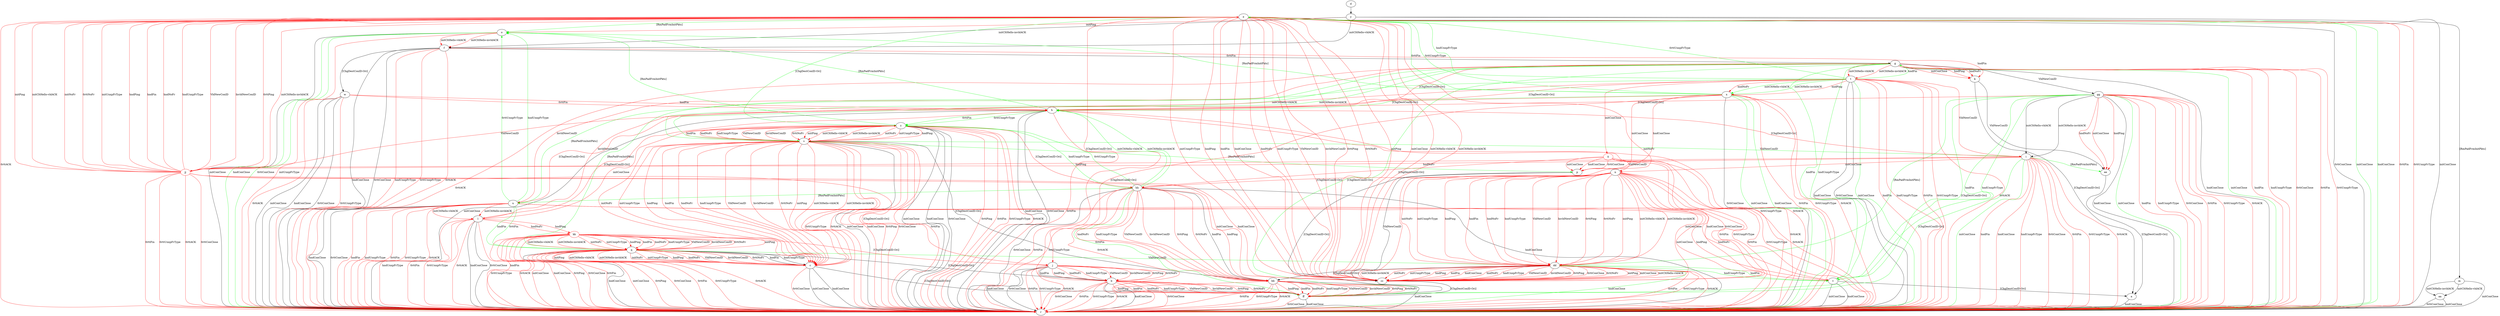 digraph "" {
	a -> r	[key=0,
		label="hndConClose "];
	b -> r	[key=0,
		label="hndConClose "];
	b -> r	[key=1,
		color=red,
		label="0rttConClose "];
	b -> r	[key=2,
		color=red,
		label="0rttFin "];
	b -> r	[key=3,
		color=red,
		label="0rttUnxpFrType "];
	b -> r	[key=4,
		color=red,
		label="0rttACK "];
	b -> ff	[key=0,
		color=red,
		label="hndPing "];
	b -> ff	[key=1,
		color=red,
		label="hndFin "];
	b -> ff	[key=2,
		color=red,
		label="hndNoFr "];
	b -> ff	[key=3,
		color=red,
		label="hndUnxpFrType "];
	b -> ff	[key=4,
		color=red,
		label="VldNewConID "];
	b -> ff	[key=5,
		color=red,
		label="InvldNewConID "];
	b -> ff	[key=6,
		color=red,
		label="0rttPing "];
	b -> ff	[key=7,
		color=red,
		label="0rttNoFr "];
	c -> r	[key=0,
		label="initConClose "];
	c -> r	[key=1,
		label="hndConClose "];
	c -> r	[key=2,
		color=red,
		label="0rttConClose "];
	c -> ff	[key=0,
		label="[ChgDestConID-Ori] "];
	d -> y	[key=0];
	e -> b	[key=0,
		color=red,
		label="[ChgDestConID-Ori] "];
	e -> o	[key=0,
		color=green,
		label="[RmPadFrmInitPkts] "];
	e -> r	[key=0,
		label="0rttConClose "];
	e -> r	[key=1,
		color=green,
		label="initConClose "];
	e -> r	[key=2,
		color=green,
		label="hndConClose "];
	e -> r	[key=3,
		color=red,
		label="0rttFin "];
	e -> r	[key=4,
		color=red,
		label="0rttUnxpFrType "];
	e -> r	[key=5,
		color=red,
		label="0rttACK "];
	e -> z	[key=0,
		color=green,
		label="[ChgDestConID-Ori] "];
	e -> cc	[key=0,
		color=red,
		label="initPing "];
	e -> cc	[key=1,
		color=red,
		label="initConClose "];
	e -> cc	[key=2,
		color=red,
		label="initCltHello-vldACK "];
	e -> cc	[key=3,
		color=red,
		label="initCltHello-invldACK "];
	e -> cc	[key=4,
		color=red,
		label="initNoFr "];
	e -> cc	[key=5,
		color=red,
		label="initUnxpFrType "];
	e -> cc	[key=6,
		color=red,
		label="hndPing "];
	e -> cc	[key=7,
		color=red,
		label="hndFin "];
	e -> cc	[key=8,
		color=red,
		label="hndConClose "];
	e -> cc	[key=9,
		color=red,
		label="hndNoFr "];
	e -> cc	[key=10,
		color=red,
		label="hndUnxpFrType "];
	e -> cc	[key=11,
		color=red,
		label="VldNewConID "];
	e -> cc	[key=12,
		color=red,
		label="InvldNewConID "];
	e -> cc	[key=13,
		color=red,
		label="0rttPing "];
	e -> cc	[key=14,
		color=red,
		label="0rttNoFr "];
	f -> g	[key=0,
		label="0rttFin "];
	f -> k	[key=0,
		color=red,
		label="hndFin "];
	f -> r	[key=0,
		label="hndConClose "];
	f -> r	[key=1,
		label="0rttConClose "];
	f -> r	[key=2,
		color=red,
		label="hndUnxpFrType "];
	f -> r	[key=3,
		color=red,
		label="0rttUnxpFrType "];
	f -> r	[key=4,
		color=red,
		label="0rttACK "];
	f -> w	[key=0,
		label="[ChgDestConID-Ori] "];
	g -> h	[key=0,
		color=red,
		label="[ChgDestConID-Ori] "];
	g -> k	[key=0,
		color=red,
		label="initConClose "];
	g -> k	[key=1,
		color=red,
		label="hndPing "];
	g -> k	[key=2,
		color=red,
		label="hndNoFr "];
	g -> q	[key=0,
		color=green,
		label="[RmPadFrmInitPkts] "];
	g -> r	[key=0,
		label="hndConClose "];
	g -> r	[key=1,
		color=green,
		label="initConClose "];
	g -> r	[key=2,
		color=red,
		label="hndFin "];
	g -> r	[key=3,
		color=red,
		label="hndUnxpFrType "];
	g -> r	[key=4,
		color=red,
		label="0rttConClose "];
	g -> r	[key=5,
		color=red,
		label="0rttFin "];
	g -> r	[key=6,
		color=red,
		label="0rttUnxpFrType "];
	g -> r	[key=7,
		color=red,
		label="0rttACK "];
	g -> s	[key=0,
		color=green,
		label="initCltHello-vldACK "];
	g -> s	[key=1,
		color=green,
		label="initCltHello-invldACK "];
	g -> t	[key=0,
		color=red,
		label="initCltHello-vldACK "];
	g -> t	[key=1,
		color=red,
		label="initCltHello-invldACK "];
	g -> u	[key=0,
		color=red,
		label="InvldNewConID "];
	g -> v	[key=0,
		color=green,
		label="hndFin "];
	g -> v	[key=1,
		color=green,
		label="hndUnxpFrType "];
	g -> ff	[key=0,
		color=green,
		label="[ChgDestConID-Ori] "];
	g -> gg	[key=0,
		label="VldNewConID "];
	h -> o	[key=0,
		color=green,
		label="[RmPadFrmInitPkts] "];
	h -> r	[key=0,
		label="initConClose "];
	h -> r	[key=1,
		label="hndConClose "];
	h -> r	[key=2,
		label="0rttConClose "];
	h -> r	[key=3,
		color=red,
		label="0rttFin "];
	h -> r	[key=4,
		color=red,
		label="0rttUnxpFrType "];
	h -> r	[key=5,
		color=red,
		label="0rttACK "];
	h -> z	[key=0,
		color=green,
		label="0rttFin "];
	h -> z	[key=1,
		color=green,
		label="0rttUnxpFrType "];
	i -> h	[key=0,
		color=red,
		label="[ChgDestConID-Ori] "];
	i -> n	[key=0,
		color=red,
		label="initConClose "];
	i -> r	[key=0,
		color=green,
		label="initConClose "];
	i -> r	[key=1,
		color=red,
		label="hndFin "];
	i -> r	[key=2,
		color=red,
		label="hndConClose "];
	i -> r	[key=3,
		color=red,
		label="hndUnxpFrType "];
	i -> r	[key=4,
		color=red,
		label="0rttConClose "];
	i -> r	[key=5,
		color=red,
		label="0rttFin "];
	i -> r	[key=6,
		color=red,
		label="0rttUnxpFrType "];
	i -> r	[key=7,
		color=red,
		label="0rttACK "];
	i -> ee	[key=0,
		color=green,
		label="[RmPadFrmInitPkts] "];
	i -> ff	[key=0,
		color=green,
		label="[ChgDestConID-Ori] "];
	jj	[color=red];
	i -> jj	[key=0,
		color=red,
		label="hndPing "];
	i -> jj	[key=1,
		color=red,
		label="hndNoFr "];
	j -> b	[key=0,
		label="hndFin "];
	j -> b	[key=1,
		color=red,
		label="hndPing "];
	j -> b	[key=2,
		color=red,
		label="hndNoFr "];
	j -> b	[key=3,
		color=red,
		label="hndUnxpFrType "];
	j -> b	[key=4,
		color=red,
		label="VldNewConID "];
	j -> b	[key=5,
		color=red,
		label="InvldNewConID "];
	j -> b	[key=6,
		color=red,
		label="0rttPing "];
	j -> b	[key=7,
		color=red,
		label="0rttNoFr "];
	j -> r	[key=0,
		label="hndConClose "];
	j -> r	[key=1,
		label="0rttConClose "];
	j -> r	[key=2,
		color=red,
		label="0rttFin "];
	j -> r	[key=3,
		color=red,
		label="0rttUnxpFrType "];
	j -> r	[key=4,
		color=red,
		label="0rttACK "];
	k -> a	[key=0,
		label="[ChgDestConID-Ori] "];
	k -> ee	[key=0,
		label="VldNewConID "];
	l -> h	[key=0,
		color=red,
		label="[ChgDestConID-Ori] "];
	l -> r	[key=0,
		label="hndConClose "];
	l -> r	[key=1,
		label="0rttConClose "];
	l -> r	[key=2,
		color=red,
		label="hndFin "];
	l -> r	[key=3,
		color=red,
		label="hndUnxpFrType "];
	l -> r	[key=4,
		color=red,
		label="0rttFin "];
	l -> r	[key=5,
		color=red,
		label="0rttUnxpFrType "];
	l -> r	[key=6,
		color=red,
		label="0rttACK "];
	l -> z	[key=0,
		color=red,
		label="initConClose "];
	kk	[color=red];
	l -> kk	[key=0,
		color=red,
		label="hndPing "];
	l -> kk	[key=1,
		color=red,
		label="hndNoFr "];
	m -> r	[key=0,
		label="initConClose "];
	m -> aa	[key=0,
		label="initCltHello-vldACK "];
	m -> aa	[key=1,
		label="initCltHello-invldACK "];
	n -> r	[key=0,
		color=red,
		label="0rttFin "];
	n -> r	[key=1,
		color=red,
		label="0rttUnxpFrType "];
	n -> r	[key=2,
		color=red,
		label="0rttACK "];
	n -> cc	[key=0,
		color=red,
		label="initConClose "];
	n -> cc	[key=1,
		color=red,
		label="hndConClose "];
	n -> cc	[key=2,
		color=red,
		label="0rttConClose "];
	n -> dd	[key=0,
		color=red,
		label="initPing "];
	n -> dd	[key=1,
		color=red,
		label="initCltHello-vldACK "];
	n -> dd	[key=2,
		color=red,
		label="initCltHello-invldACK "];
	n -> dd	[key=3,
		color=red,
		label="initNoFr "];
	n -> dd	[key=4,
		color=red,
		label="initUnxpFrType "];
	n -> dd	[key=5,
		color=red,
		label="hndPing "];
	n -> dd	[key=6,
		color=red,
		label="hndFin "];
	n -> dd	[key=7,
		color=red,
		label="hndNoFr "];
	n -> dd	[key=8,
		color=red,
		label="hndUnxpFrType "];
	n -> dd	[key=9,
		color=red,
		label="VldNewConID "];
	n -> dd	[key=10,
		color=red,
		label="InvldNewConID "];
	n -> dd	[key=11,
		color=red,
		label="0rttPing "];
	n -> dd	[key=12,
		color=red,
		label="0rttNoFr "];
	n -> hh	[key=0,
		color=red,
		label="[ChgDestConID-Ori] "];
	o -> f	[key=0,
		color=red,
		label="initCltHello-vldACK "];
	o -> f	[key=1,
		color=red,
		label="initCltHello-invldACK "];
	o -> r	[key=0,
		label="initConClose "];
	o -> r	[key=1,
		color=green,
		label="hndConClose "];
	o -> r	[key=2,
		color=green,
		label="0rttConClose "];
	o -> r	[key=3,
		color=red,
		label="initUnxpFrType "];
	p -> cc	[key=0,
		label="VldNewConID "];
	p -> ff	[key=0,
		label="[ChgDestConID-Ori] "];
	q -> b	[key=0,
		label="[ChgDestConID-Ori] "];
	q -> c	[key=0,
		label="hndFin "];
	q -> c	[key=1,
		label="hndUnxpFrType "];
	q -> c	[key=2,
		color=red,
		label="initPing "];
	q -> c	[key=3,
		color=red,
		label="initCltHello-vldACK "];
	q -> c	[key=4,
		color=red,
		label="initCltHello-invldACK "];
	q -> c	[key=5,
		color=red,
		label="initNoFr "];
	q -> c	[key=6,
		color=red,
		label="initUnxpFrType "];
	q -> c	[key=7,
		color=red,
		label="hndPing "];
	q -> c	[key=8,
		color=red,
		label="hndNoFr "];
	q -> c	[key=9,
		color=red,
		label="VldNewConID "];
	q -> c	[key=10,
		color=red,
		label="InvldNewConID "];
	q -> c	[key=11,
		color=red,
		label="0rttNoFr "];
	q -> r	[key=0,
		label="hndConClose "];
	q -> r	[key=1,
		color=red,
		label="initConClose "];
	q -> r	[key=2,
		color=red,
		label="0rttPing "];
	q -> r	[key=3,
		color=red,
		label="0rttConClose "];
	q -> r	[key=4,
		color=red,
		label="0rttFin "];
	q -> r	[key=5,
		color=red,
		label="0rttUnxpFrType "];
	q -> r	[key=6,
		color=red,
		label="0rttACK "];
	q -> dd	[key=0,
		color=green,
		label="VldNewConID "];
	s -> c	[key=0,
		color=red,
		label="initPing "];
	s -> c	[key=1,
		color=red,
		label="initCltHello-vldACK "];
	s -> c	[key=2,
		color=red,
		label="initCltHello-invldACK "];
	s -> c	[key=3,
		color=red,
		label="initNoFr "];
	s -> c	[key=4,
		color=red,
		label="initUnxpFrType "];
	s -> c	[key=5,
		color=red,
		label="hndPing "];
	s -> c	[key=6,
		color=red,
		label="hndFin "];
	s -> c	[key=7,
		color=red,
		label="hndNoFr "];
	s -> c	[key=8,
		color=red,
		label="hndUnxpFrType "];
	s -> c	[key=9,
		color=red,
		label="VldNewConID "];
	s -> c	[key=10,
		color=red,
		label="InvldNewConID "];
	s -> c	[key=11,
		color=red,
		label="0rttNoFr "];
	s -> i	[key=0,
		color=green,
		label="VldNewConID "];
	s -> p	[key=0,
		color=green,
		label="[RmPadFrmInitPkts] "];
	s -> r	[key=0,
		label="initConClose "];
	s -> r	[key=1,
		color=red,
		label="hndConClose "];
	s -> r	[key=2,
		color=red,
		label="0rttPing "];
	s -> r	[key=3,
		color=red,
		label="0rttConClose "];
	s -> r	[key=4,
		color=red,
		label="0rttFin "];
	s -> r	[key=5,
		color=red,
		label="0rttUnxpFrType "];
	s -> r	[key=6,
		color=red,
		label="0rttACK "];
	s -> bb	[key=0,
		label="[ChgDestConID-Ori] "];
	t -> e	[key=0,
		color=green,
		label="hndUnxpFrType "];
	t -> e	[key=1,
		color=green,
		label="0rttUnxpFrType "];
	t -> g	[key=0,
		color=green,
		label="hndFin "];
	t -> h	[key=0,
		color=red,
		label="[ChgDestConID-Ori] "];
	t -> i	[key=0,
		color=red,
		label="VldNewConID "];
	t -> l	[key=0,
		color=red,
		label="InvldNewConID "];
	t -> r	[key=0,
		label="hndConClose "];
	t -> r	[key=1,
		label="0rttConClose "];
	t -> r	[key=2,
		color=green,
		label="initConClose "];
	t -> r	[key=3,
		color=red,
		label="hndFin "];
	t -> r	[key=4,
		color=red,
		label="hndUnxpFrType "];
	t -> r	[key=5,
		color=red,
		label="0rttFin "];
	t -> r	[key=6,
		color=red,
		label="0rttUnxpFrType "];
	t -> r	[key=7,
		color=red,
		label="0rttACK "];
	t -> u	[key=0,
		color=green,
		label="[RmPadFrmInitPkts] "];
	t -> x	[key=0,
		color=green,
		label="initCltHello-vldACK "];
	t -> x	[key=1,
		color=green,
		label="initCltHello-invldACK "];
	t -> x	[key=2,
		color=red,
		label="hndPing "];
	t -> x	[key=3,
		color=red,
		label="hndNoFr "];
	ii	[color=red];
	t -> ii	[key=0,
		color=red,
		label="initConClose "];
	u -> h	[key=0,
		color=red,
		label="[ChgDestConID-Ori] "];
	u -> l	[key=0,
		color=red,
		label="initCltHello-vldACK "];
	u -> l	[key=1,
		color=red,
		label="initCltHello-invldACK "];
	u -> o	[key=0,
		color=green,
		label="hndUnxpFrType "];
	u -> o	[key=1,
		color=green,
		label="0rttUnxpFrType "];
	u -> q	[key=0,
		color=green,
		label="hndFin "];
	u -> q	[key=1,
		color=green,
		label="0rttFin "];
	u -> r	[key=0,
		label="hndConClose "];
	u -> r	[key=1,
		label="0rttConClose "];
	u -> r	[key=2,
		color=red,
		label="hndFin "];
	u -> r	[key=3,
		color=red,
		label="hndUnxpFrType "];
	u -> r	[key=4,
		color=red,
		label="0rttFin "];
	u -> r	[key=5,
		color=red,
		label="0rttUnxpFrType "];
	u -> r	[key=6,
		color=red,
		label="0rttACK "];
	u -> v	[key=0,
		color=red,
		label="initConClose "];
	u -> v	[key=1,
		color=red,
		label="hndPing "];
	u -> v	[key=2,
		color=red,
		label="hndNoFr "];
	v -> a	[key=0,
		label="[ChgDestConID-Ori] "];
	v -> r	[key=0,
		label="initConClose "];
	v -> r	[key=1,
		label="hndConClose "];
	w -> h	[key=0,
		color=red,
		label="hndFin "];
	w -> h	[key=1,
		color=red,
		label="0rttFin "];
	w -> r	[key=0,
		label="initConClose "];
	w -> r	[key=1,
		label="hndConClose "];
	w -> r	[key=2,
		label="0rttConClose "];
	w -> r	[key=3,
		color=red,
		label="0rttUnxpFrType "];
	w -> r	[key=4,
		color=red,
		label="0rttACK "];
	x -> e	[key=0,
		color=green,
		label="0rttFin "];
	x -> e	[key=1,
		color=green,
		label="0rttUnxpFrType "];
	x -> h	[key=0,
		color=green,
		label="[ChgDestConID-Ori] "];
	x -> j	[key=0,
		color=red,
		label="[ChgDestConID-Ori] "];
	x -> o	[key=0,
		color=green,
		label="[RmPadFrmInitPkts] "];
	x -> p	[key=0,
		color=red,
		label="initConClose "];
	x -> p	[key=1,
		color=red,
		label="hndConClose "];
	x -> r	[key=0,
		label="0rttConClose "];
	x -> r	[key=1,
		color=green,
		label="initConClose "];
	x -> r	[key=2,
		color=green,
		label="hndConClose "];
	x -> r	[key=3,
		color=red,
		label="0rttFin "];
	x -> r	[key=4,
		color=red,
		label="0rttUnxpFrType "];
	x -> r	[key=5,
		color=red,
		label="0rttACK "];
	x -> jj	[key=0,
		color=red,
		label="VldNewConID "];
	y -> f	[key=0,
		label="initCltHello-vldACK "];
	y -> f	[key=1,
		label="initCltHello-invldACK "];
	y -> m	[key=0,
		label="[RmPadFrmInitPkts] "];
	y -> o	[key=0,
		color=red,
		label="initPing "];
	y -> r	[key=0,
		label="initConClose "];
	z -> o	[key=0,
		color=green,
		label="[RmPadFrmInitPkts] "];
	z -> r	[key=0,
		label="initConClose "];
	z -> r	[key=1,
		label="hndConClose "];
	z -> r	[key=2,
		label="0rttConClose "];
	z -> r	[key=3,
		color=red,
		label="0rttPing "];
	z -> r	[key=4,
		color=red,
		label="0rttFin "];
	z -> r	[key=5,
		color=red,
		label="0rttUnxpFrType "];
	z -> r	[key=6,
		color=red,
		label="0rttACK "];
	z -> s	[key=0,
		color=red,
		label="initPing "];
	z -> s	[key=1,
		color=red,
		label="initCltHello-vldACK "];
	z -> s	[key=2,
		color=red,
		label="initCltHello-invldACK "];
	z -> s	[key=3,
		color=red,
		label="initNoFr "];
	z -> s	[key=4,
		color=red,
		label="initUnxpFrType "];
	z -> s	[key=5,
		color=red,
		label="hndPing "];
	z -> s	[key=6,
		color=red,
		label="hndFin "];
	z -> s	[key=7,
		color=red,
		label="hndNoFr "];
	z -> s	[key=8,
		color=red,
		label="hndUnxpFrType "];
	z -> s	[key=9,
		color=red,
		label="VldNewConID "];
	z -> s	[key=10,
		color=red,
		label="InvldNewConID "];
	z -> s	[key=11,
		color=red,
		label="0rttNoFr "];
	z -> hh	[key=0,
		color=red,
		label="[ChgDestConID-Ori] "];
	aa -> r	[key=0,
		label="initConClose "];
	aa -> r	[key=1,
		label="0rttConClose "];
	bb -> r	[key=0,
		label="hndConClose "];
	bb -> r	[key=1,
		color=red,
		label="0rttConClose "];
	bb -> r	[key=2,
		color=red,
		label="0rttFin "];
	bb -> r	[key=3,
		color=red,
		label="0rttUnxpFrType "];
	bb -> r	[key=4,
		color=red,
		label="0rttACK "];
	bb -> ff	[key=0,
		color=red,
		label="hndPing "];
	bb -> ff	[key=1,
		color=red,
		label="hndFin "];
	bb -> ff	[key=2,
		color=red,
		label="hndNoFr "];
	bb -> ff	[key=3,
		color=red,
		label="hndUnxpFrType "];
	bb -> ff	[key=4,
		color=red,
		label="VldNewConID "];
	bb -> ff	[key=5,
		color=red,
		label="InvldNewConID "];
	bb -> ff	[key=6,
		color=red,
		label="0rttPing "];
	bb -> ff	[key=7,
		color=red,
		label="0rttNoFr "];
	cc -> ff	[key=0,
		label="[ChgDestConID-Ori] "];
	dd -> r	[key=0,
		color=green,
		label="hndConClose "];
	dd -> r	[key=1,
		color=red,
		label="0rttFin "];
	dd -> r	[key=2,
		color=red,
		label="0rttUnxpFrType "];
	dd -> r	[key=3,
		color=red,
		label="0rttACK "];
	dd -> v	[key=0,
		color=green,
		label="hndFin "];
	dd -> v	[key=1,
		color=green,
		label="hndUnxpFrType "];
	dd -> bb	[key=0,
		label="[ChgDestConID-Ori] "];
	dd -> cc	[key=0,
		color=red,
		label="initPing "];
	dd -> cc	[key=1,
		color=red,
		label="initConClose "];
	dd -> cc	[key=2,
		color=red,
		label="initCltHello-vldACK "];
	dd -> cc	[key=3,
		color=red,
		label="initCltHello-invldACK "];
	dd -> cc	[key=4,
		color=red,
		label="initNoFr "];
	dd -> cc	[key=5,
		color=red,
		label="initUnxpFrType "];
	dd -> cc	[key=6,
		color=red,
		label="hndPing "];
	dd -> cc	[key=7,
		color=red,
		label="hndFin "];
	dd -> cc	[key=8,
		color=red,
		label="hndConClose "];
	dd -> cc	[key=9,
		color=red,
		label="hndNoFr "];
	dd -> cc	[key=10,
		color=red,
		label="hndUnxpFrType "];
	dd -> cc	[key=11,
		color=red,
		label="VldNewConID "];
	dd -> cc	[key=12,
		color=red,
		label="InvldNewConID "];
	dd -> cc	[key=13,
		color=red,
		label="0rttPing "];
	dd -> cc	[key=14,
		color=red,
		label="0rttConClose "];
	dd -> cc	[key=15,
		color=red,
		label="0rttNoFr "];
	ee -> a	[key=0,
		label="[ChgDestConID-Ori] "];
	ff -> r	[key=0,
		label="hndConClose "];
	ff -> r	[key=1,
		color=red,
		label="0rttConClose "];
	gg -> h	[key=0,
		color=red,
		label="[ChgDestConID-Ori] "];
	gg -> i	[key=0,
		label="initCltHello-vldACK "];
	gg -> i	[key=1,
		label="initCltHello-invldACK "];
	gg -> r	[key=0,
		label="hndConClose "];
	gg -> r	[key=1,
		color=green,
		label="initConClose "];
	gg -> r	[key=2,
		color=red,
		label="hndFin "];
	gg -> r	[key=3,
		color=red,
		label="hndUnxpFrType "];
	gg -> r	[key=4,
		color=red,
		label="0rttConClose "];
	gg -> r	[key=5,
		color=red,
		label="0rttFin "];
	gg -> r	[key=6,
		color=red,
		label="0rttUnxpFrType "];
	gg -> r	[key=7,
		color=red,
		label="0rttACK "];
	gg -> v	[key=0,
		color=green,
		label="hndFin "];
	gg -> v	[key=1,
		color=green,
		label="hndUnxpFrType "];
	gg -> dd	[key=0,
		color=green,
		label="[RmPadFrmInitPkts] "];
	gg -> ee	[key=0,
		color=red,
		label="initConClose "];
	gg -> ee	[key=1,
		color=red,
		label="hndPing "];
	gg -> ee	[key=2,
		color=red,
		label="hndNoFr "];
	gg -> ff	[key=0,
		color=green,
		label="[ChgDestConID-Ori] "];
	hh -> h	[key=0,
		color=green,
		label="initCltHello-vldACK "];
	hh -> h	[key=1,
		color=green,
		label="initCltHello-invldACK "];
	hh -> r	[key=0,
		label="hndConClose "];
	hh -> r	[key=1,
		label="0rttConClose "];
	hh -> r	[key=2,
		color=red,
		label="0rttFin "];
	hh -> r	[key=3,
		color=red,
		label="0rttUnxpFrType "];
	hh -> r	[key=4,
		color=red,
		label="0rttACK "];
	hh -> u	[key=0,
		color=green,
		label="[RmPadFrmInitPkts] "];
	hh -> z	[key=0,
		color=green,
		label="hndUnxpFrType "];
	hh -> z	[key=1,
		color=green,
		label="0rttUnxpFrType "];
	hh -> bb	[key=0,
		label="hndFin "];
	hh -> bb	[key=1,
		color=red,
		label="hndPing "];
	hh -> bb	[key=2,
		color=red,
		label="hndNoFr "];
	hh -> bb	[key=3,
		color=red,
		label="hndUnxpFrType "];
	hh -> bb	[key=4,
		color=red,
		label="VldNewConID "];
	hh -> bb	[key=5,
		color=red,
		label="InvldNewConID "];
	hh -> bb	[key=6,
		color=red,
		label="0rttPing "];
	hh -> bb	[key=7,
		color=red,
		label="0rttNoFr "];
	hh -> ff	[key=0,
		color=green,
		label="0rttFin "];
	ii -> n	[key=0,
		color=red,
		label="VldNewConID "];
	ii -> p	[key=0,
		color=red,
		label="initConClose "];
	ii -> p	[key=1,
		color=red,
		label="hndConClose "];
	ii -> p	[key=2,
		color=red,
		label="0rttConClose "];
	ii -> r	[key=0,
		color=red,
		label="0rttFin "];
	ii -> r	[key=1,
		color=red,
		label="0rttUnxpFrType "];
	ii -> r	[key=2,
		color=red,
		label="0rttACK "];
	ii -> hh	[key=0,
		color=red,
		label="[ChgDestConID-Ori] "];
	jj -> e	[key=0,
		color=red,
		label="initPing "];
	jj -> e	[key=1,
		color=red,
		label="initCltHello-vldACK "];
	jj -> e	[key=2,
		color=red,
		label="initCltHello-invldACK "];
	jj -> e	[key=3,
		color=red,
		label="initNoFr "];
	jj -> e	[key=4,
		color=red,
		label="initUnxpFrType "];
	jj -> e	[key=5,
		color=red,
		label="hndPing "];
	jj -> e	[key=6,
		color=red,
		label="hndFin "];
	jj -> e	[key=7,
		color=red,
		label="hndNoFr "];
	jj -> e	[key=8,
		color=red,
		label="hndUnxpFrType "];
	jj -> e	[key=9,
		color=red,
		label="VldNewConID "];
	jj -> e	[key=10,
		color=red,
		label="InvldNewConID "];
	jj -> e	[key=11,
		color=red,
		label="0rttPing "];
	jj -> e	[key=12,
		color=red,
		label="0rttNoFr "];
	jj -> j	[key=0,
		color=red,
		label="[ChgDestConID-Ori] "];
	jj -> r	[key=0,
		color=red,
		label="0rttConClose "];
	jj -> r	[key=1,
		color=red,
		label="0rttFin "];
	jj -> r	[key=2,
		color=red,
		label="0rttUnxpFrType "];
	jj -> r	[key=3,
		color=red,
		label="0rttACK "];
	jj -> cc	[key=0,
		color=red,
		label="initConClose "];
	jj -> cc	[key=1,
		color=red,
		label="hndConClose "];
	kk -> j	[key=0,
		color=red,
		label="[ChgDestConID-Ori] "];
	kk -> q	[key=0,
		color=red,
		label="initPing "];
	kk -> q	[key=1,
		color=red,
		label="initCltHello-vldACK "];
	kk -> q	[key=2,
		color=red,
		label="initCltHello-invldACK "];
	kk -> q	[key=3,
		color=red,
		label="initNoFr "];
	kk -> q	[key=4,
		color=red,
		label="initUnxpFrType "];
	kk -> q	[key=5,
		color=red,
		label="hndPing "];
	kk -> q	[key=6,
		color=red,
		label="hndFin "];
	kk -> q	[key=7,
		color=red,
		label="hndNoFr "];
	kk -> q	[key=8,
		color=red,
		label="hndUnxpFrType "];
	kk -> q	[key=9,
		color=red,
		label="VldNewConID "];
	kk -> q	[key=10,
		color=red,
		label="InvldNewConID "];
	kk -> q	[key=11,
		color=red,
		label="0rttNoFr "];
	kk -> r	[key=0,
		color=red,
		label="initConClose "];
	kk -> r	[key=1,
		color=red,
		label="hndConClose "];
	kk -> r	[key=2,
		color=red,
		label="0rttPing "];
	kk -> r	[key=3,
		color=red,
		label="0rttConClose "];
	kk -> r	[key=4,
		color=red,
		label="0rttFin "];
	kk -> r	[key=5,
		color=red,
		label="0rttUnxpFrType "];
	kk -> r	[key=6,
		color=red,
		label="0rttACK "];
}
